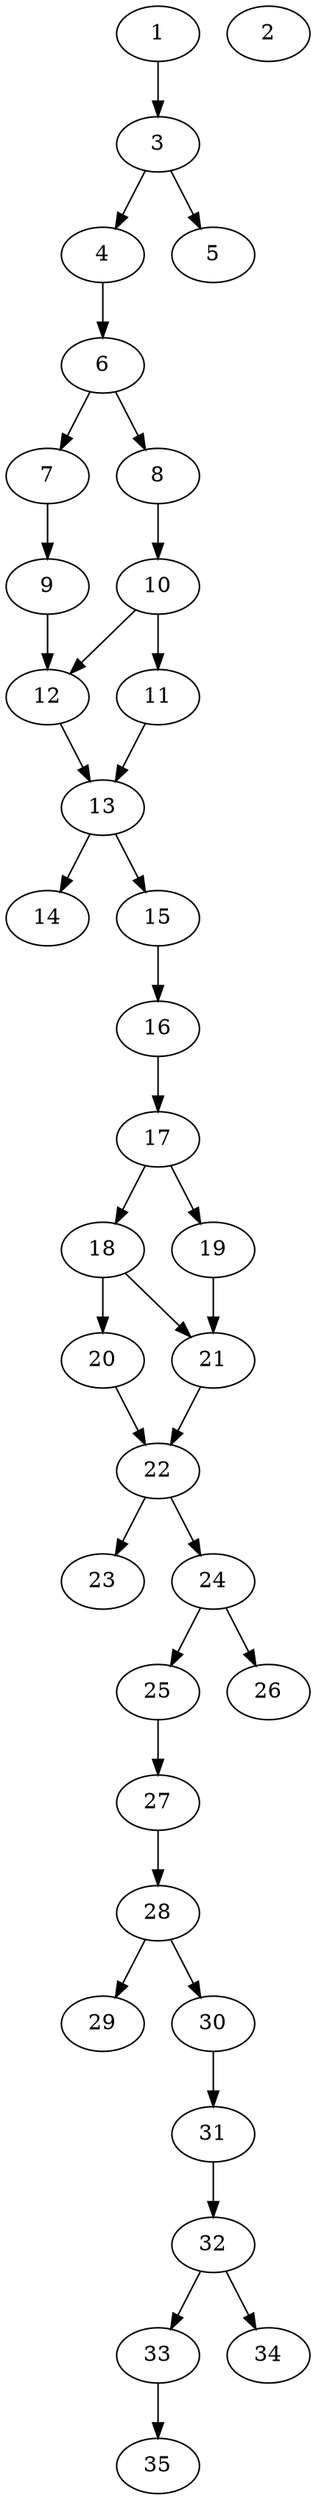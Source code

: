 // DAG automatically generated by daggen at Thu Oct  3 14:05:36 2019
// ./daggen --dot -n 35 --ccr 0.3 --fat 0.3 --regular 0.7 --density 0.6 --mindata 5242880 --maxdata 52428800 
digraph G {
  1 [size="80640000", alpha="0.10", expect_size="24192000"] 
  1 -> 3 [size ="24192000"]
  2 [size="79977813", alpha="0.04", expect_size="23993344"] 
  3 [size="20172800", alpha="0.16", expect_size="6051840"] 
  3 -> 4 [size ="6051840"]
  3 -> 5 [size ="6051840"]
  4 [size="97341440", alpha="0.19", expect_size="29202432"] 
  4 -> 6 [size ="29202432"]
  5 [size="61419520", alpha="0.09", expect_size="18425856"] 
  6 [size="117848747", alpha="0.17", expect_size="35354624"] 
  6 -> 7 [size ="35354624"]
  6 -> 8 [size ="35354624"]
  7 [size="151156053", alpha="0.14", expect_size="45346816"] 
  7 -> 9 [size ="45346816"]
  8 [size="28883627", alpha="0.07", expect_size="8665088"] 
  8 -> 10 [size ="8665088"]
  9 [size="98850133", alpha="0.03", expect_size="29655040"] 
  9 -> 12 [size ="29655040"]
  10 [size="134307840", alpha="0.15", expect_size="40292352"] 
  10 -> 11 [size ="40292352"]
  10 -> 12 [size ="40292352"]
  11 [size="26572800", alpha="0.16", expect_size="7971840"] 
  11 -> 13 [size ="7971840"]
  12 [size="105164800", alpha="0.18", expect_size="31549440"] 
  12 -> 13 [size ="31549440"]
  13 [size="134144000", alpha="0.17", expect_size="40243200"] 
  13 -> 14 [size ="40243200"]
  13 -> 15 [size ="40243200"]
  14 [size="101242880", alpha="0.05", expect_size="30372864"] 
  15 [size="92214613", alpha="0.10", expect_size="27664384"] 
  15 -> 16 [size ="27664384"]
  16 [size="166137173", alpha="0.08", expect_size="49841152"] 
  16 -> 17 [size ="49841152"]
  17 [size="141390507", alpha="0.19", expect_size="42417152"] 
  17 -> 18 [size ="42417152"]
  17 -> 19 [size ="42417152"]
  18 [size="90890240", alpha="0.02", expect_size="27267072"] 
  18 -> 20 [size ="27267072"]
  18 -> 21 [size ="27267072"]
  19 [size="144991573", alpha="0.07", expect_size="43497472"] 
  19 -> 21 [size ="43497472"]
  20 [size="171915947", alpha="0.16", expect_size="51574784"] 
  20 -> 22 [size ="51574784"]
  21 [size="128740693", alpha="0.12", expect_size="38622208"] 
  21 -> 22 [size ="38622208"]
  22 [size="100659200", alpha="0.17", expect_size="30197760"] 
  22 -> 23 [size ="30197760"]
  22 -> 24 [size ="30197760"]
  23 [size="88043520", alpha="0.01", expect_size="26413056"] 
  24 [size="61498027", alpha="0.16", expect_size="18449408"] 
  24 -> 25 [size ="18449408"]
  24 -> 26 [size ="18449408"]
  25 [size="103096320", alpha="0.17", expect_size="30928896"] 
  25 -> 27 [size ="30928896"]
  26 [size="26859520", alpha="0.10", expect_size="8057856"] 
  27 [size="92436480", alpha="0.00", expect_size="27730944"] 
  27 -> 28 [size ="27730944"]
  28 [size="83176107", alpha="0.12", expect_size="24952832"] 
  28 -> 29 [size ="24952832"]
  28 -> 30 [size ="24952832"]
  29 [size="97037653", alpha="0.14", expect_size="29111296"] 
  30 [size="153026560", alpha="0.11", expect_size="45907968"] 
  30 -> 31 [size ="45907968"]
  31 [size="118388053", alpha="0.09", expect_size="35516416"] 
  31 -> 32 [size ="35516416"]
  32 [size="56285867", alpha="0.19", expect_size="16885760"] 
  32 -> 33 [size ="16885760"]
  32 -> 34 [size ="16885760"]
  33 [size="29224960", alpha="0.03", expect_size="8767488"] 
  33 -> 35 [size ="8767488"]
  34 [size="39905280", alpha="0.18", expect_size="11971584"] 
  35 [size="168195413", alpha="0.02", expect_size="50458624"] 
}
